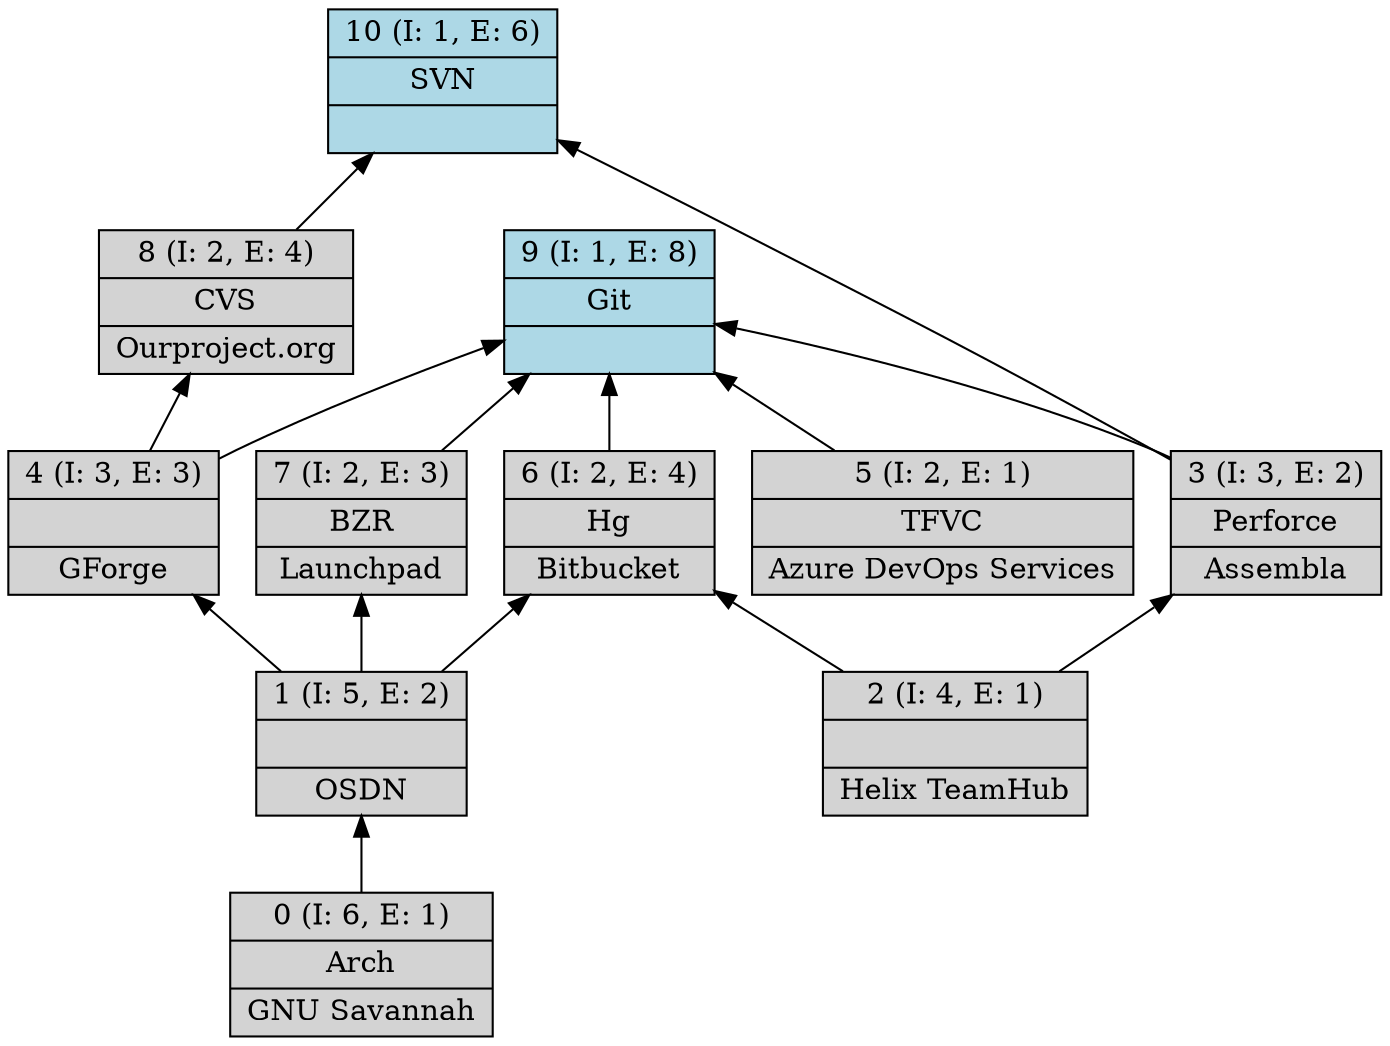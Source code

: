digraph G { 
	rankdir=BT;
0 [shape=record,style=filled,label="{0 (I: 6, E: 1)|Arch\n|GNU Savannah\n}"];
1 [shape=record,style=filled,label="{1 (I: 5, E: 2)||OSDN\n}"];
2 [shape=record,style=filled,label="{2 (I: 4, E: 1)||Helix TeamHub\n}"];
3 [shape=record,style=filled,label="{3 (I: 3, E: 2)|Perforce\n|Assembla\n}"];
4 [shape=record,style=filled,label="{4 (I: 3, E: 3)||GForge\n}"];
5 [shape=record,style=filled,label="{5 (I: 2, E: 1)|TFVC\n|Azure DevOps Services\n}"];
6 [shape=record,style=filled,label="{6 (I: 2, E: 4)|Hg\n|Bitbucket\n}"];
7 [shape=record,style=filled,label="{7 (I: 2, E: 3)|BZR\n|Launchpad\n}"];
8 [shape=record,style=filled,label="{8 (I: 2, E: 4)|CVS\n|Ourproject.org\n}"];
9 [shape=record,style=filled,fillcolor=lightblue,label="{9 (I: 1, E: 8)|Git\n|}"];
10 [shape=record,style=filled,fillcolor=lightblue,label="{10 (I: 1, E: 6)|SVN\n|}"];
	0 -> 1
	1 -> 4
	1 -> 6
	1 -> 7
	2 -> 3
	2 -> 6
	3 -> 9
	3 -> 10
	4 -> 8
	4 -> 9
	5 -> 9
	6 -> 9
	7 -> 9
	8 -> 10
}
